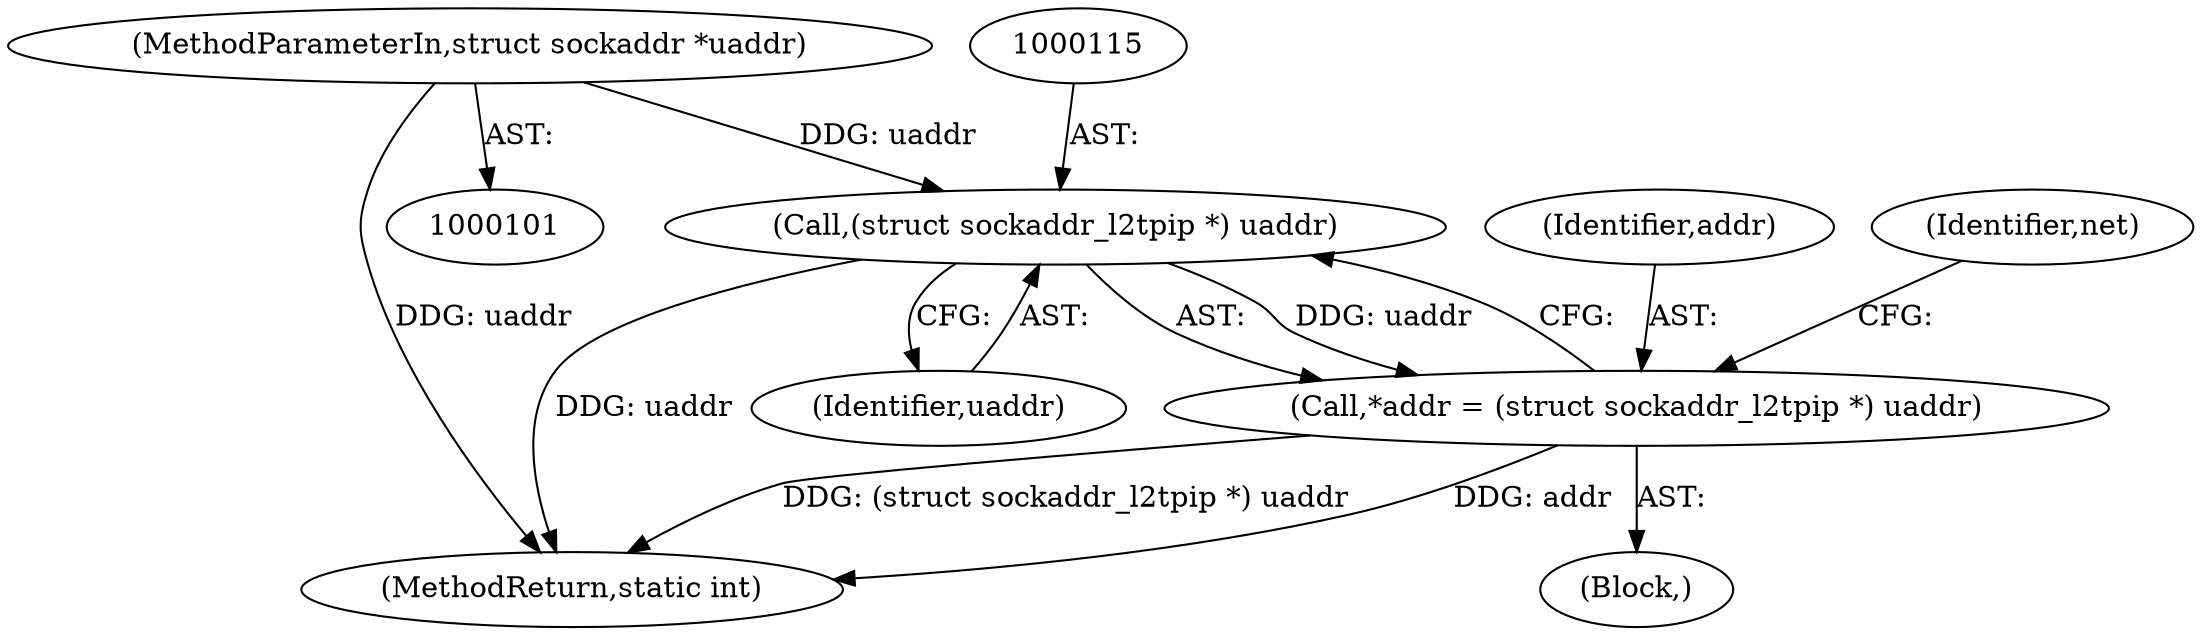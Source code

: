digraph "0_linux_32c231164b762dddefa13af5a0101032c70b50ef@pointer" {
"1000114" [label="(Call,(struct sockaddr_l2tpip *) uaddr)"];
"1000103" [label="(MethodParameterIn,struct sockaddr *uaddr)"];
"1000112" [label="(Call,*addr = (struct sockaddr_l2tpip *) uaddr)"];
"1000113" [label="(Identifier,addr)"];
"1000289" [label="(MethodReturn,static int)"];
"1000119" [label="(Identifier,net)"];
"1000112" [label="(Call,*addr = (struct sockaddr_l2tpip *) uaddr)"];
"1000103" [label="(MethodParameterIn,struct sockaddr *uaddr)"];
"1000105" [label="(Block,)"];
"1000116" [label="(Identifier,uaddr)"];
"1000114" [label="(Call,(struct sockaddr_l2tpip *) uaddr)"];
"1000114" -> "1000112"  [label="AST: "];
"1000114" -> "1000116"  [label="CFG: "];
"1000115" -> "1000114"  [label="AST: "];
"1000116" -> "1000114"  [label="AST: "];
"1000112" -> "1000114"  [label="CFG: "];
"1000114" -> "1000289"  [label="DDG: uaddr"];
"1000114" -> "1000112"  [label="DDG: uaddr"];
"1000103" -> "1000114"  [label="DDG: uaddr"];
"1000103" -> "1000101"  [label="AST: "];
"1000103" -> "1000289"  [label="DDG: uaddr"];
"1000112" -> "1000105"  [label="AST: "];
"1000113" -> "1000112"  [label="AST: "];
"1000119" -> "1000112"  [label="CFG: "];
"1000112" -> "1000289"  [label="DDG: (struct sockaddr_l2tpip *) uaddr"];
"1000112" -> "1000289"  [label="DDG: addr"];
}
